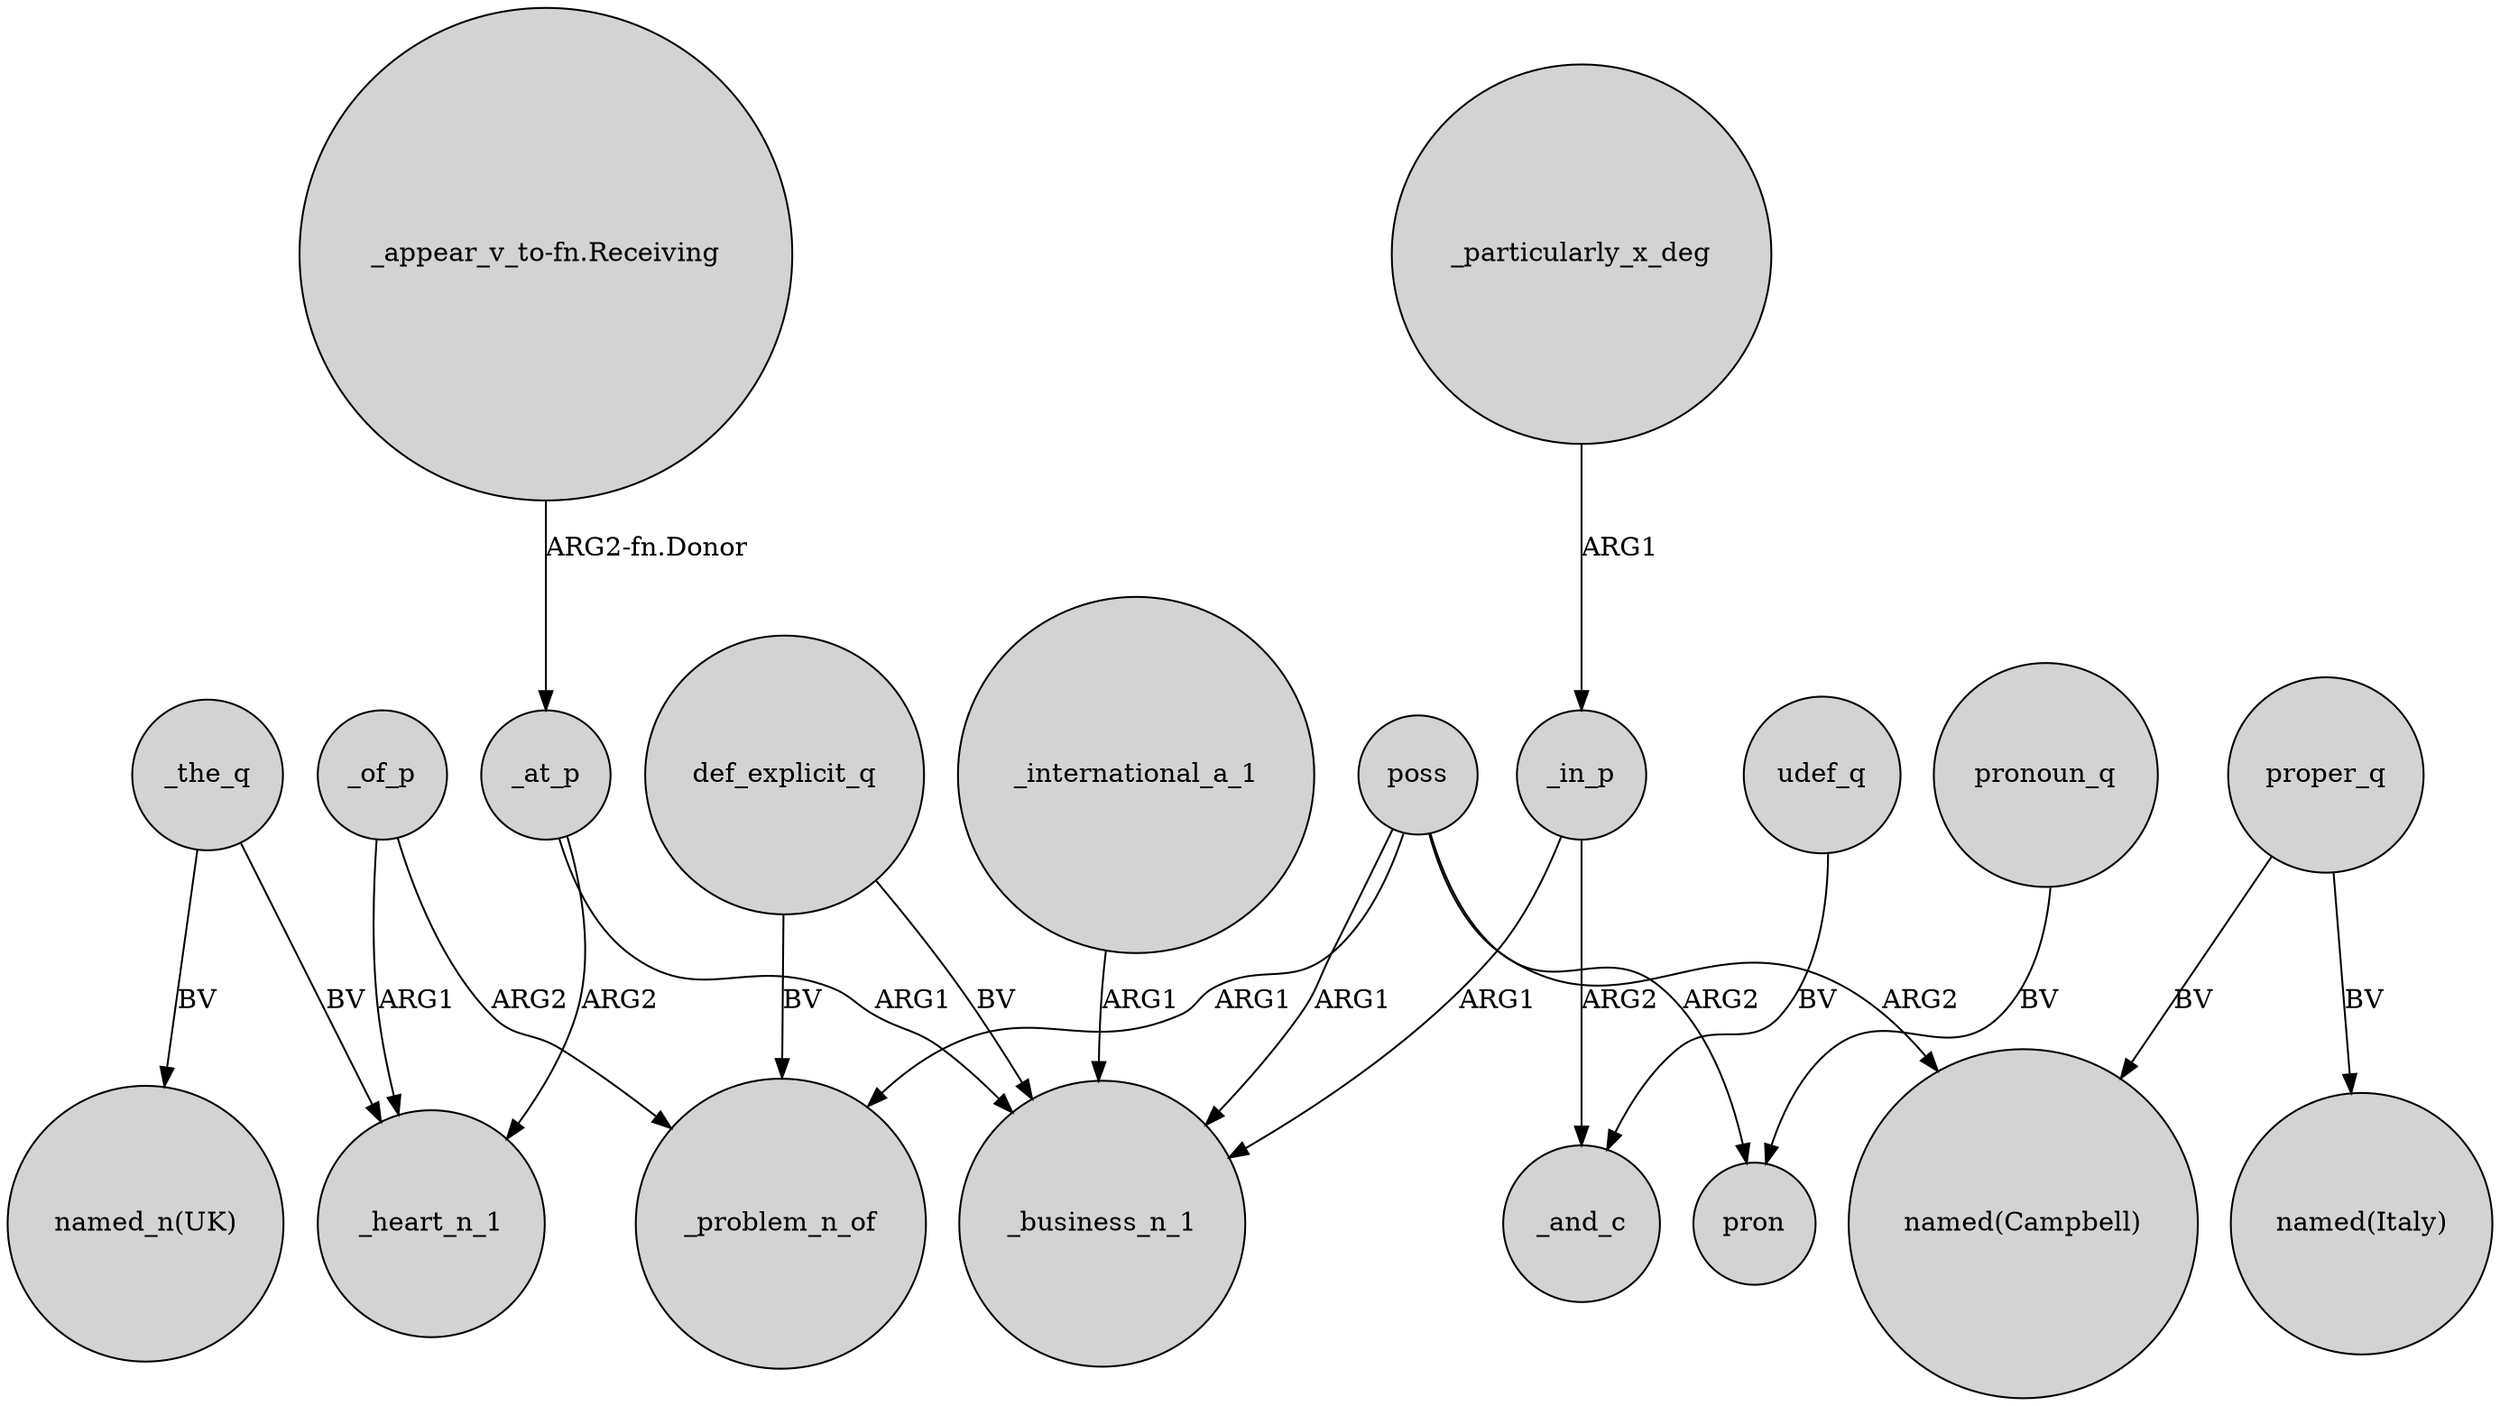 digraph {
	node [shape=circle style=filled]
	_at_p -> _heart_n_1 [label=ARG2]
	def_explicit_q -> _business_n_1 [label=BV]
	_international_a_1 -> _business_n_1 [label=ARG1]
	_in_p -> _and_c [label=ARG2]
	poss -> _business_n_1 [label=ARG1]
	_of_p -> _heart_n_1 [label=ARG1]
	poss -> _problem_n_of [label=ARG1]
	_the_q -> "named_n(UK)" [label=BV]
	udef_q -> _and_c [label=BV]
	"_appear_v_to-fn.Receiving" -> _at_p [label="ARG2-fn.Donor"]
	_at_p -> _business_n_1 [label=ARG1]
	pronoun_q -> pron [label=BV]
	def_explicit_q -> _problem_n_of [label=BV]
	poss -> pron [label=ARG2]
	proper_q -> "named(Campbell)" [label=BV]
	_in_p -> _business_n_1 [label=ARG1]
	_of_p -> _problem_n_of [label=ARG2]
	_particularly_x_deg -> _in_p [label=ARG1]
	proper_q -> "named(Italy)" [label=BV]
	_the_q -> _heart_n_1 [label=BV]
	poss -> "named(Campbell)" [label=ARG2]
}
